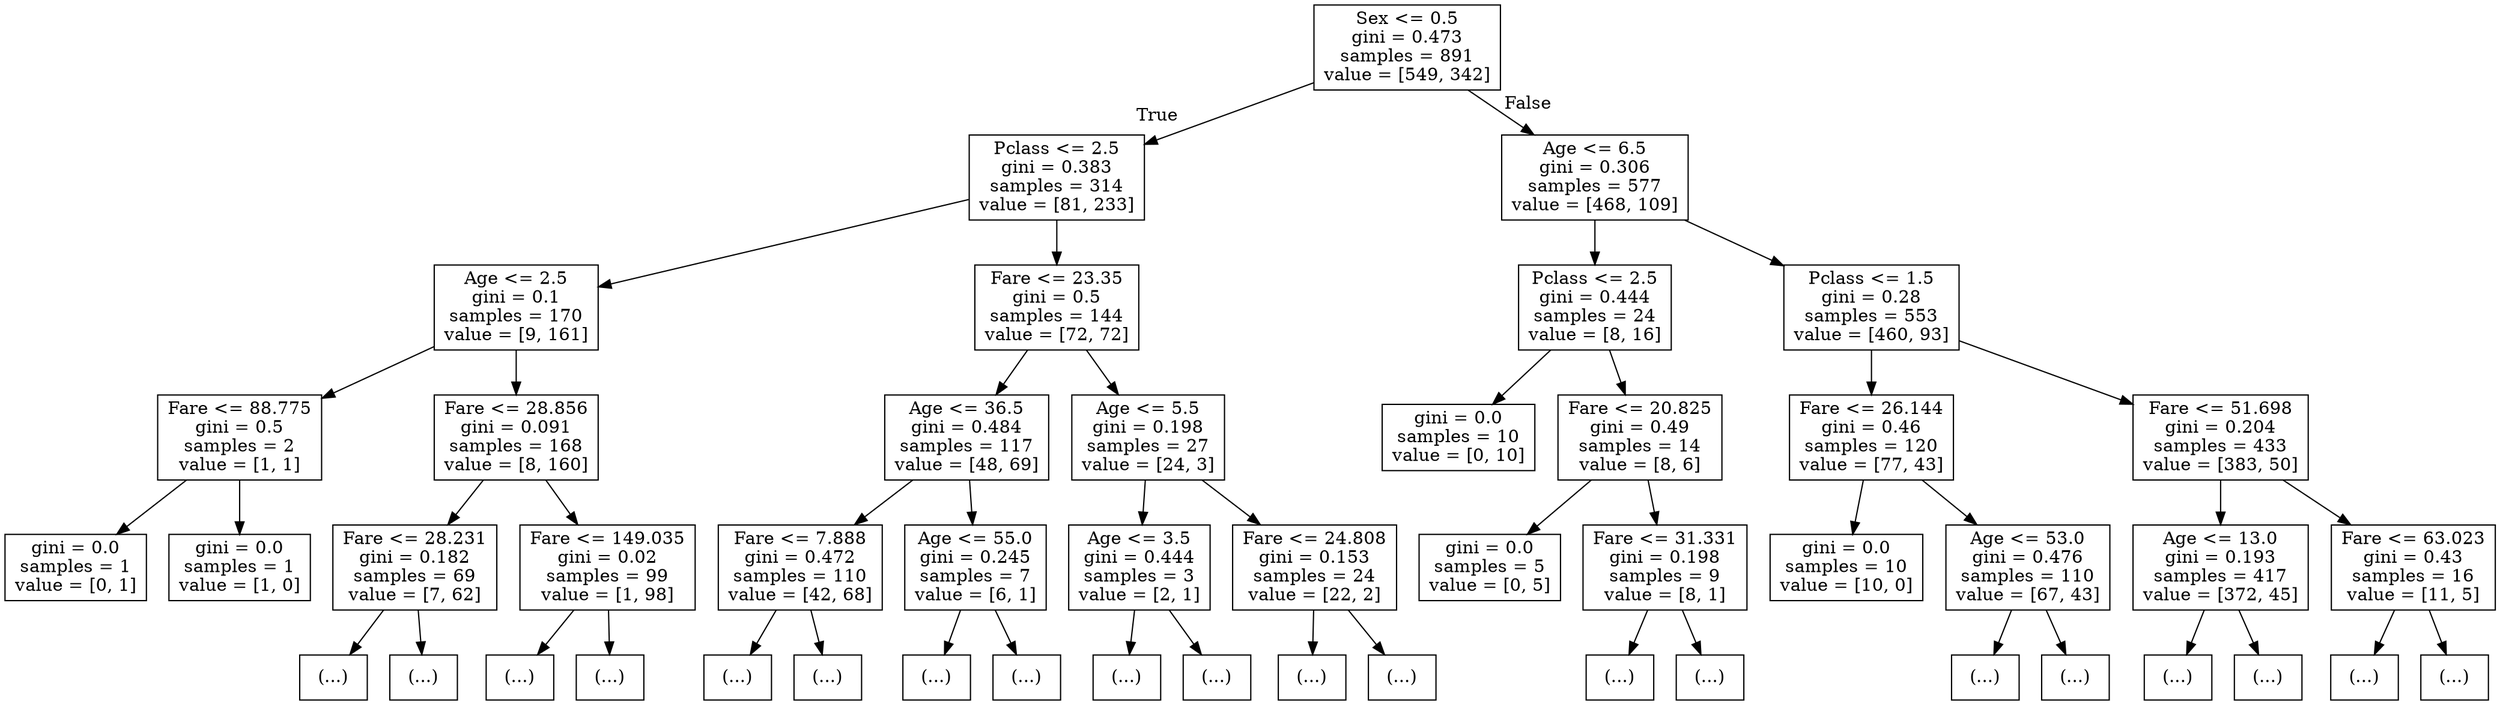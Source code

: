 digraph Tree {
node [shape=box] ;
0 [label="Sex <= 0.5\ngini = 0.473\nsamples = 891\nvalue = [549, 342]"] ;
1 [label="Pclass <= 2.5\ngini = 0.383\nsamples = 314\nvalue = [81, 233]"] ;
0 -> 1 [labeldistance=2.5, labelangle=45, headlabel="True"] ;
2 [label="Age <= 2.5\ngini = 0.1\nsamples = 170\nvalue = [9, 161]"] ;
1 -> 2 ;
3 [label="Fare <= 88.775\ngini = 0.5\nsamples = 2\nvalue = [1, 1]"] ;
2 -> 3 ;
4 [label="gini = 0.0\nsamples = 1\nvalue = [0, 1]"] ;
3 -> 4 ;
5 [label="gini = 0.0\nsamples = 1\nvalue = [1, 0]"] ;
3 -> 5 ;
6 [label="Fare <= 28.856\ngini = 0.091\nsamples = 168\nvalue = [8, 160]"] ;
2 -> 6 ;
7 [label="Fare <= 28.231\ngini = 0.182\nsamples = 69\nvalue = [7, 62]"] ;
6 -> 7 ;
8 [label="(...)"] ;
7 -> 8 ;
35 [label="(...)"] ;
7 -> 35 ;
36 [label="Fare <= 149.035\ngini = 0.02\nsamples = 99\nvalue = [1, 98]"] ;
6 -> 36 ;
37 [label="(...)"] ;
36 -> 37 ;
38 [label="(...)"] ;
36 -> 38 ;
43 [label="Fare <= 23.35\ngini = 0.5\nsamples = 144\nvalue = [72, 72]"] ;
1 -> 43 ;
44 [label="Age <= 36.5\ngini = 0.484\nsamples = 117\nvalue = [48, 69]"] ;
43 -> 44 ;
45 [label="Fare <= 7.888\ngini = 0.472\nsamples = 110\nvalue = [42, 68]"] ;
44 -> 45 ;
46 [label="(...)"] ;
45 -> 46 ;
75 [label="(...)"] ;
45 -> 75 ;
120 [label="Age <= 55.0\ngini = 0.245\nsamples = 7\nvalue = [6, 1]"] ;
44 -> 120 ;
121 [label="(...)"] ;
120 -> 121 ;
122 [label="(...)"] ;
120 -> 122 ;
123 [label="Age <= 5.5\ngini = 0.198\nsamples = 27\nvalue = [24, 3]"] ;
43 -> 123 ;
124 [label="Age <= 3.5\ngini = 0.444\nsamples = 3\nvalue = [2, 1]"] ;
123 -> 124 ;
125 [label="(...)"] ;
124 -> 125 ;
126 [label="(...)"] ;
124 -> 126 ;
127 [label="Fare <= 24.808\ngini = 0.153\nsamples = 24\nvalue = [22, 2]"] ;
123 -> 127 ;
128 [label="(...)"] ;
127 -> 128 ;
135 [label="(...)"] ;
127 -> 135 ;
140 [label="Age <= 6.5\ngini = 0.306\nsamples = 577\nvalue = [468, 109]"] ;
0 -> 140 [labeldistance=2.5, labelangle=-45, headlabel="False"] ;
141 [label="Pclass <= 2.5\ngini = 0.444\nsamples = 24\nvalue = [8, 16]"] ;
140 -> 141 ;
142 [label="gini = 0.0\nsamples = 10\nvalue = [0, 10]"] ;
141 -> 142 ;
143 [label="Fare <= 20.825\ngini = 0.49\nsamples = 14\nvalue = [8, 6]"] ;
141 -> 143 ;
144 [label="gini = 0.0\nsamples = 5\nvalue = [0, 5]"] ;
143 -> 144 ;
145 [label="Fare <= 31.331\ngini = 0.198\nsamples = 9\nvalue = [8, 1]"] ;
143 -> 145 ;
146 [label="(...)"] ;
145 -> 146 ;
147 [label="(...)"] ;
145 -> 147 ;
150 [label="Pclass <= 1.5\ngini = 0.28\nsamples = 553\nvalue = [460, 93]"] ;
140 -> 150 ;
151 [label="Fare <= 26.144\ngini = 0.46\nsamples = 120\nvalue = [77, 43]"] ;
150 -> 151 ;
152 [label="gini = 0.0\nsamples = 10\nvalue = [10, 0]"] ;
151 -> 152 ;
153 [label="Age <= 53.0\ngini = 0.476\nsamples = 110\nvalue = [67, 43]"] ;
151 -> 153 ;
154 [label="(...)"] ;
153 -> 154 ;
219 [label="(...)"] ;
153 -> 219 ;
230 [label="Fare <= 51.698\ngini = 0.204\nsamples = 433\nvalue = [383, 50]"] ;
150 -> 230 ;
231 [label="Age <= 13.0\ngini = 0.193\nsamples = 417\nvalue = [372, 45]"] ;
230 -> 231 ;
232 [label="(...)"] ;
231 -> 232 ;
241 [label="(...)"] ;
231 -> 241 ;
410 [label="Fare <= 63.023\ngini = 0.43\nsamples = 16\nvalue = [11, 5]"] ;
230 -> 410 ;
411 [label="(...)"] ;
410 -> 411 ;
418 [label="(...)"] ;
410 -> 418 ;
}
